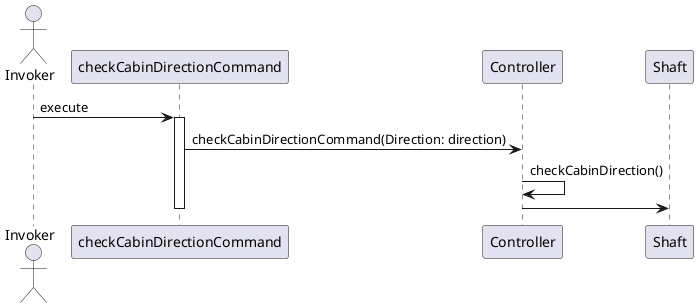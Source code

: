 @startuml

actor Invoker

Invoker -> checkCabinDirectionCommand: execute
activate checkCabinDirectionCommand
checkCabinDirectionCommand -> Controller: checkCabinDirectionCommand(Direction: direction)
Controller -> Controller: checkCabinDirection()
Controller -> Shaft:
deactivate checkCabinDirectionCommand

@enduml
